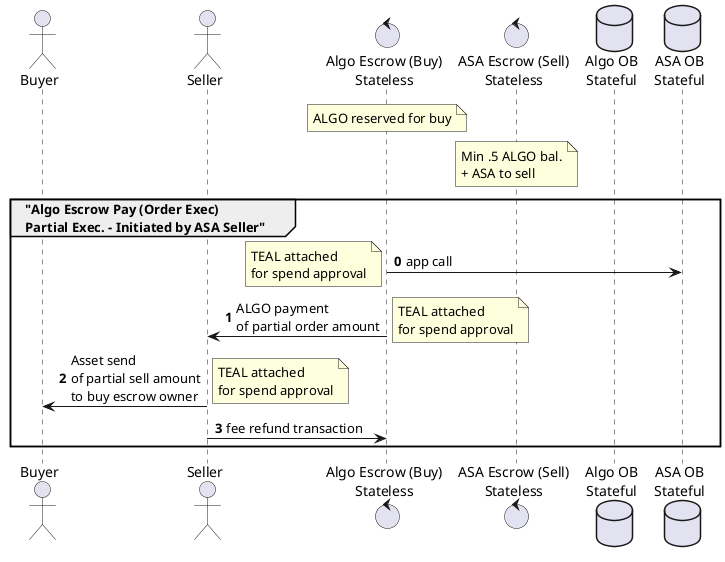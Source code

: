 @startuml
actor Buyer
actor Seller
control "Algo Escrow (Buy)\nStateless" as AlgoEscrow
control "ASA Escrow (Sell)\nStateless" as ASAEscrow
database "Algo OB\nStateful" as AlgoOB
database "ASA OB\nStateful" as ASAOB
note over AlgoEscrow: ALGO reserved for buy
note over ASAEscrow: Min .5 ALGO bal.\n+ ASA to sell

group "Algo Escrow Pay (Order Exec)\nPartial Exec. - Initiated by ASA Seller"
autonumber 0
AlgoEscrow -> ASAOB: app call
note left: TEAL attached\nfor spend approval
AlgoEscrow -> Seller: ALGO payment\nof partial order amount
note right: TEAL attached\nfor spend approval
Seller -> Buyer: Asset send\nof partial sell amount\nto buy escrow owner
note right: TEAL attached\nfor spend approval
Seller -> AlgoEscrow: fee refund transaction
end

@enduml

